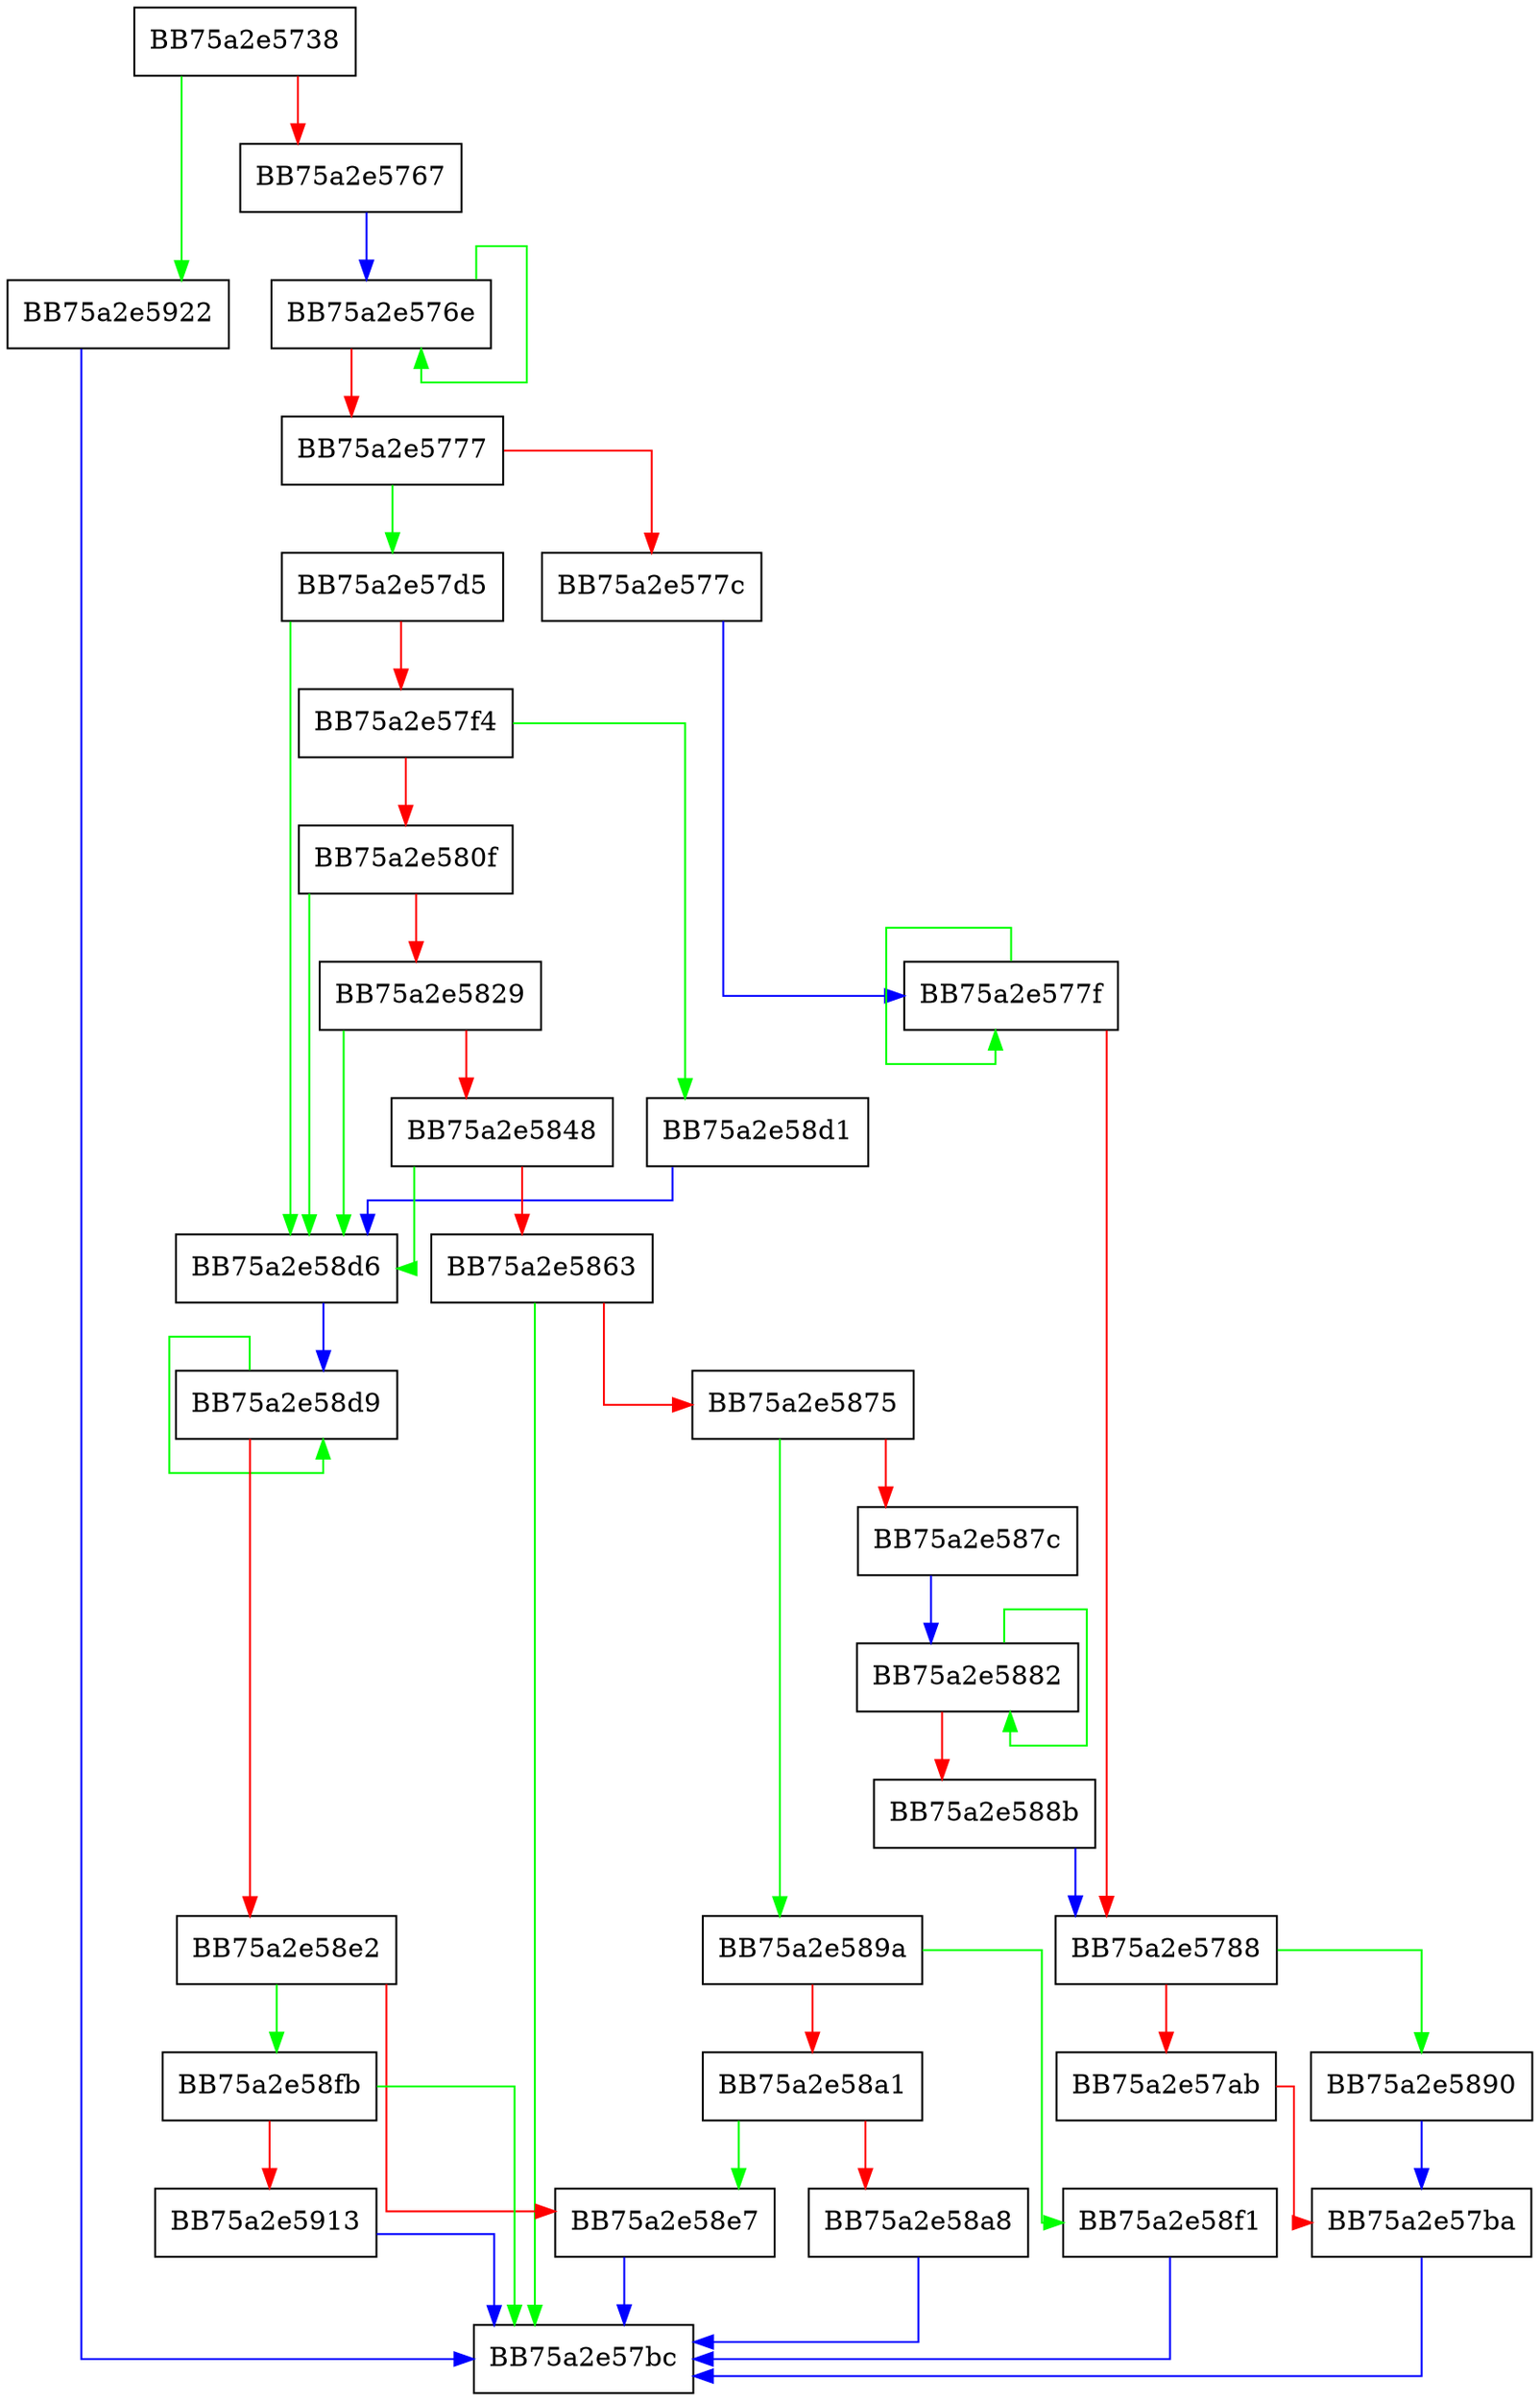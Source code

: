 digraph ToWin32 {
  node [shape="box"];
  graph [splines=ortho];
  BB75a2e5738 -> BB75a2e5922 [color="green"];
  BB75a2e5738 -> BB75a2e5767 [color="red"];
  BB75a2e5767 -> BB75a2e576e [color="blue"];
  BB75a2e576e -> BB75a2e576e [color="green"];
  BB75a2e576e -> BB75a2e5777 [color="red"];
  BB75a2e5777 -> BB75a2e57d5 [color="green"];
  BB75a2e5777 -> BB75a2e577c [color="red"];
  BB75a2e577c -> BB75a2e577f [color="blue"];
  BB75a2e577f -> BB75a2e577f [color="green"];
  BB75a2e577f -> BB75a2e5788 [color="red"];
  BB75a2e5788 -> BB75a2e5890 [color="green"];
  BB75a2e5788 -> BB75a2e57ab [color="red"];
  BB75a2e57ab -> BB75a2e57ba [color="red"];
  BB75a2e57ba -> BB75a2e57bc [color="blue"];
  BB75a2e57d5 -> BB75a2e58d6 [color="green"];
  BB75a2e57d5 -> BB75a2e57f4 [color="red"];
  BB75a2e57f4 -> BB75a2e58d1 [color="green"];
  BB75a2e57f4 -> BB75a2e580f [color="red"];
  BB75a2e580f -> BB75a2e58d6 [color="green"];
  BB75a2e580f -> BB75a2e5829 [color="red"];
  BB75a2e5829 -> BB75a2e58d6 [color="green"];
  BB75a2e5829 -> BB75a2e5848 [color="red"];
  BB75a2e5848 -> BB75a2e58d6 [color="green"];
  BB75a2e5848 -> BB75a2e5863 [color="red"];
  BB75a2e5863 -> BB75a2e57bc [color="green"];
  BB75a2e5863 -> BB75a2e5875 [color="red"];
  BB75a2e5875 -> BB75a2e589a [color="green"];
  BB75a2e5875 -> BB75a2e587c [color="red"];
  BB75a2e587c -> BB75a2e5882 [color="blue"];
  BB75a2e5882 -> BB75a2e5882 [color="green"];
  BB75a2e5882 -> BB75a2e588b [color="red"];
  BB75a2e588b -> BB75a2e5788 [color="blue"];
  BB75a2e5890 -> BB75a2e57ba [color="blue"];
  BB75a2e589a -> BB75a2e58f1 [color="green"];
  BB75a2e589a -> BB75a2e58a1 [color="red"];
  BB75a2e58a1 -> BB75a2e58e7 [color="green"];
  BB75a2e58a1 -> BB75a2e58a8 [color="red"];
  BB75a2e58a8 -> BB75a2e57bc [color="blue"];
  BB75a2e58d1 -> BB75a2e58d6 [color="blue"];
  BB75a2e58d6 -> BB75a2e58d9 [color="blue"];
  BB75a2e58d9 -> BB75a2e58d9 [color="green"];
  BB75a2e58d9 -> BB75a2e58e2 [color="red"];
  BB75a2e58e2 -> BB75a2e58fb [color="green"];
  BB75a2e58e2 -> BB75a2e58e7 [color="red"];
  BB75a2e58e7 -> BB75a2e57bc [color="blue"];
  BB75a2e58f1 -> BB75a2e57bc [color="blue"];
  BB75a2e58fb -> BB75a2e57bc [color="green"];
  BB75a2e58fb -> BB75a2e5913 [color="red"];
  BB75a2e5913 -> BB75a2e57bc [color="blue"];
  BB75a2e5922 -> BB75a2e57bc [color="blue"];
}